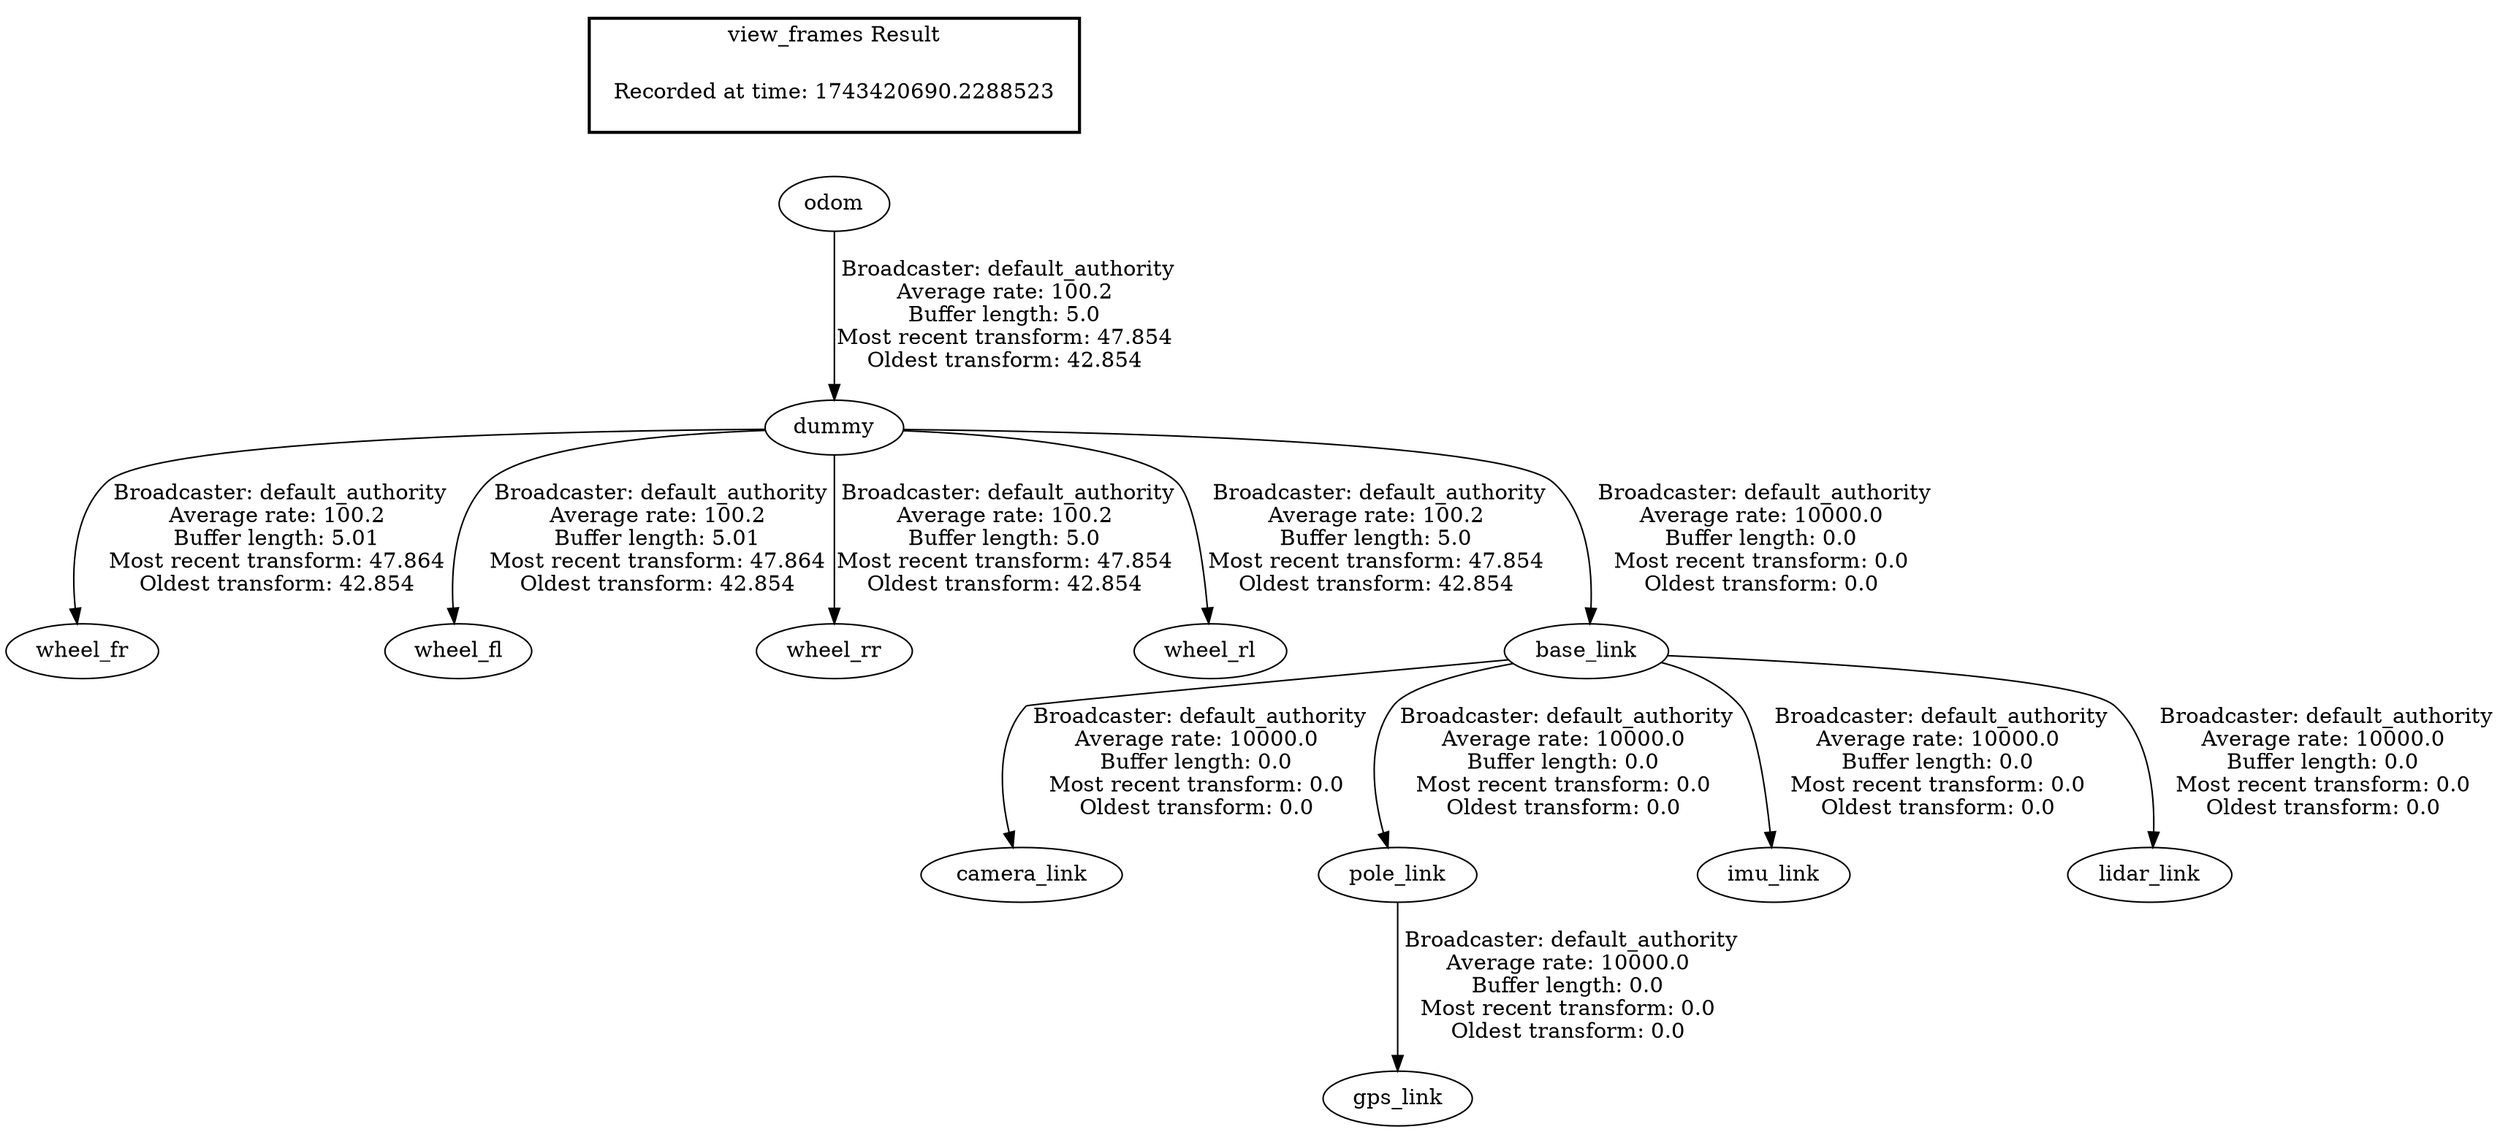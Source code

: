 digraph G {
"dummy" -> "wheel_fr"[label=" Broadcaster: default_authority\nAverage rate: 100.2\nBuffer length: 5.01\nMost recent transform: 47.864\nOldest transform: 42.854\n"];
"odom" -> "dummy"[label=" Broadcaster: default_authority\nAverage rate: 100.2\nBuffer length: 5.0\nMost recent transform: 47.854\nOldest transform: 42.854\n"];
"dummy" -> "wheel_fl"[label=" Broadcaster: default_authority\nAverage rate: 100.2\nBuffer length: 5.01\nMost recent transform: 47.864\nOldest transform: 42.854\n"];
"dummy" -> "wheel_rr"[label=" Broadcaster: default_authority\nAverage rate: 100.2\nBuffer length: 5.0\nMost recent transform: 47.854\nOldest transform: 42.854\n"];
"dummy" -> "wheel_rl"[label=" Broadcaster: default_authority\nAverage rate: 100.2\nBuffer length: 5.0\nMost recent transform: 47.854\nOldest transform: 42.854\n"];
"base_link" -> "camera_link"[label=" Broadcaster: default_authority\nAverage rate: 10000.0\nBuffer length: 0.0\nMost recent transform: 0.0\nOldest transform: 0.0\n"];
"dummy" -> "base_link"[label=" Broadcaster: default_authority\nAverage rate: 10000.0\nBuffer length: 0.0\nMost recent transform: 0.0\nOldest transform: 0.0\n"];
"pole_link" -> "gps_link"[label=" Broadcaster: default_authority\nAverage rate: 10000.0\nBuffer length: 0.0\nMost recent transform: 0.0\nOldest transform: 0.0\n"];
"base_link" -> "pole_link"[label=" Broadcaster: default_authority\nAverage rate: 10000.0\nBuffer length: 0.0\nMost recent transform: 0.0\nOldest transform: 0.0\n"];
"base_link" -> "imu_link"[label=" Broadcaster: default_authority\nAverage rate: 10000.0\nBuffer length: 0.0\nMost recent transform: 0.0\nOldest transform: 0.0\n"];
"base_link" -> "lidar_link"[label=" Broadcaster: default_authority\nAverage rate: 10000.0\nBuffer length: 0.0\nMost recent transform: 0.0\nOldest transform: 0.0\n"];
edge [style=invis];
 subgraph cluster_legend { style=bold; color=black; label ="view_frames Result";
"Recorded at time: 1743420690.2288523"[ shape=plaintext ] ;
}->"odom";
}